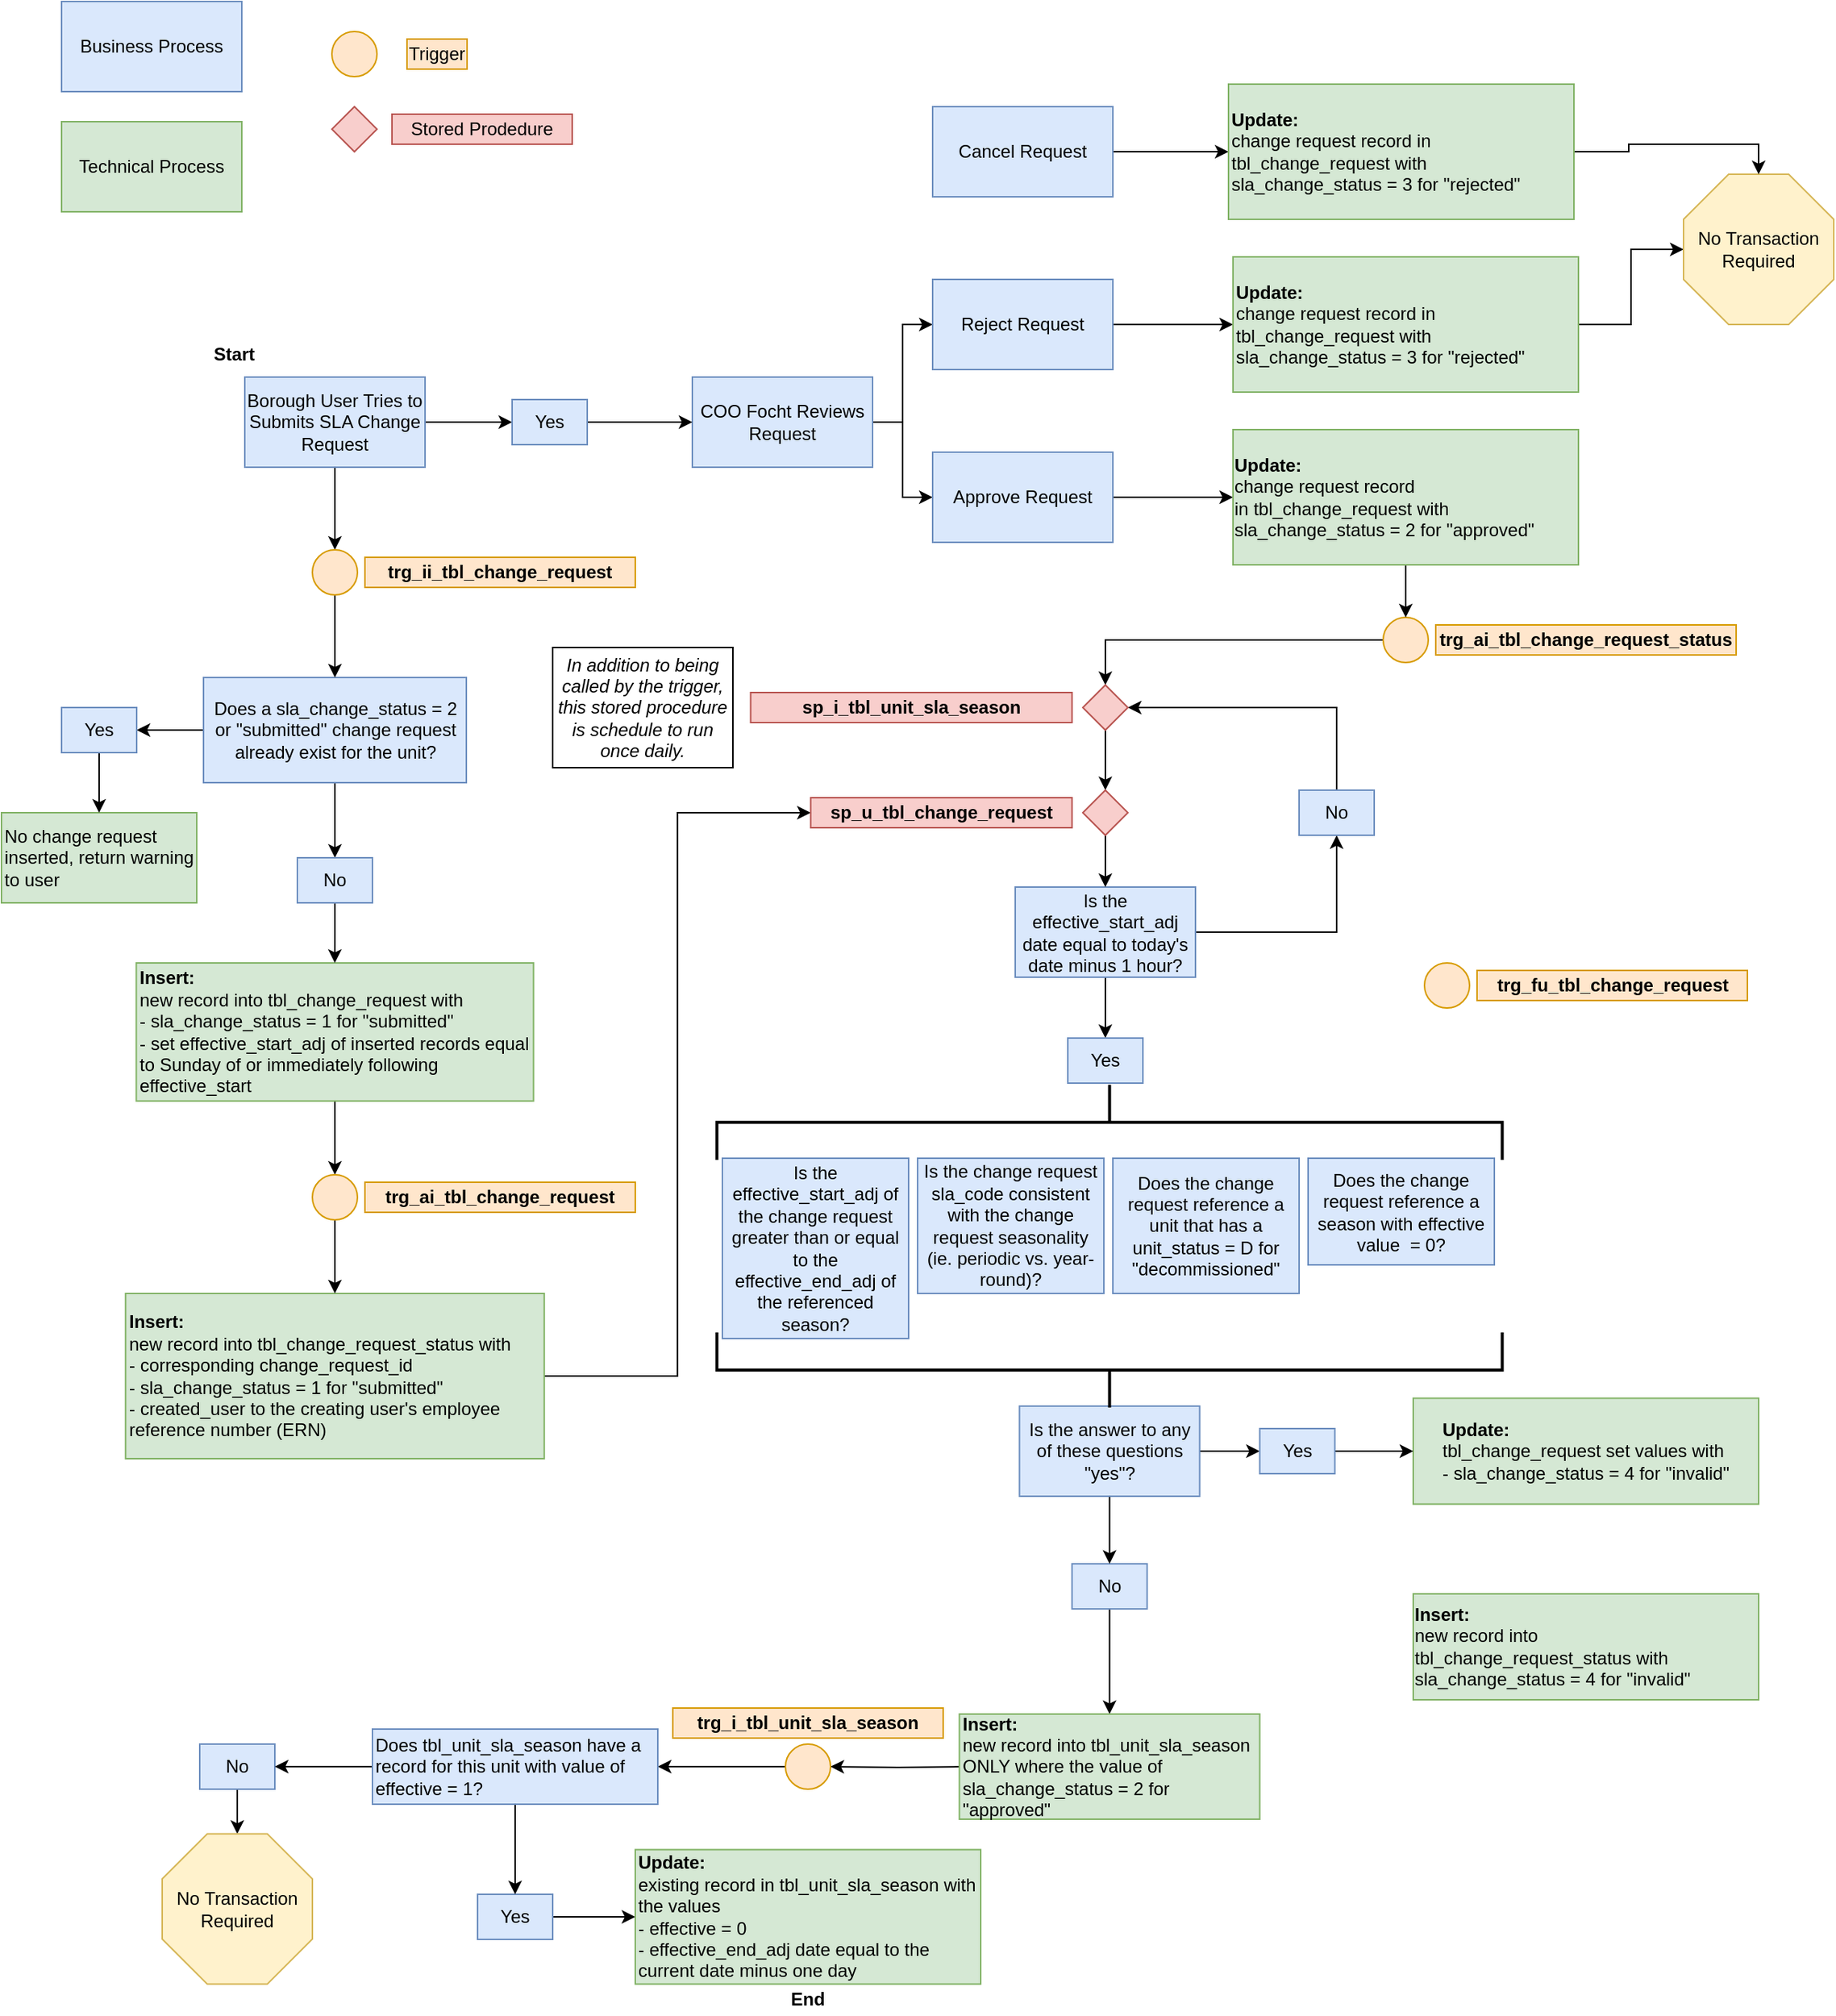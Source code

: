 <mxfile version="13.6.6" type="github">
  <diagram id="APbCHEt9h7LmyBrYfhhx" name="Page-1">
    <mxGraphModel dx="2035" dy="662" grid="1" gridSize="10" guides="1" tooltips="1" connect="1" arrows="1" fold="1" page="1" pageScale="1" pageWidth="850" pageHeight="1100" math="0" shadow="0">
      <root>
        <mxCell id="0" />
        <mxCell id="1" parent="0" />
        <mxCell id="TYA-corCzER_tpGZpnsk-2" value="Business Process" style="rounded=0;whiteSpace=wrap;html=1;fillColor=#dae8fc;strokeColor=#6c8ebf;" parent="1" vertex="1">
          <mxGeometry x="20" y="20" width="120" height="60" as="geometry" />
        </mxCell>
        <mxCell id="TYA-corCzER_tpGZpnsk-3" value="Technical Process" style="rounded=0;whiteSpace=wrap;html=1;fillColor=#d5e8d4;strokeColor=#82b366;" parent="1" vertex="1">
          <mxGeometry x="20" y="100" width="120" height="60" as="geometry" />
        </mxCell>
        <mxCell id="TYA-corCzER_tpGZpnsk-4" value="" style="ellipse;whiteSpace=wrap;html=1;aspect=fixed;fillColor=#ffe6cc;strokeColor=#d79b00;" parent="1" vertex="1">
          <mxGeometry x="200" y="40" width="30" height="30" as="geometry" />
        </mxCell>
        <mxCell id="TYA-corCzER_tpGZpnsk-5" value="Trigger" style="text;html=1;strokeColor=#d79b00;fillColor=#ffe6cc;align=center;verticalAlign=middle;whiteSpace=wrap;rounded=0;" parent="1" vertex="1">
          <mxGeometry x="250" y="45" width="40" height="20" as="geometry" />
        </mxCell>
        <mxCell id="3o3nBdtsmn0ed2RaHUh7-13" value="" style="edgeStyle=orthogonalEdgeStyle;rounded=0;orthogonalLoop=1;jettySize=auto;html=1;" parent="1" source="TYA-corCzER_tpGZpnsk-7" target="e-__jFEW9f1SL3vXLQ8T-2" edge="1">
          <mxGeometry relative="1" as="geometry" />
        </mxCell>
        <mxCell id="HUFOrXZjp_os2G7rT3iw-18" style="edgeStyle=orthogonalEdgeStyle;rounded=0;orthogonalLoop=1;jettySize=auto;html=1;exitX=0.5;exitY=1;exitDx=0;exitDy=0;entryX=0.5;entryY=0;entryDx=0;entryDy=0;" edge="1" parent="1" source="TYA-corCzER_tpGZpnsk-7" target="HUFOrXZjp_os2G7rT3iw-16">
          <mxGeometry relative="1" as="geometry" />
        </mxCell>
        <mxCell id="TYA-corCzER_tpGZpnsk-7" value="Borough User Tries to Submits SLA Change Request" style="rounded=0;whiteSpace=wrap;html=1;fillColor=#dae8fc;strokeColor=#6c8ebf;" parent="1" vertex="1">
          <mxGeometry x="142.01" y="270" width="120" height="60" as="geometry" />
        </mxCell>
        <mxCell id="e-__jFEW9f1SL3vXLQ8T-6" style="edgeStyle=orthogonalEdgeStyle;rounded=0;orthogonalLoop=1;jettySize=auto;html=1;exitX=1;exitY=0.5;exitDx=0;exitDy=0;entryX=0;entryY=0.5;entryDx=0;entryDy=0;" parent="1" source="TYA-corCzER_tpGZpnsk-9" target="TYA-corCzER_tpGZpnsk-11" edge="1">
          <mxGeometry relative="1" as="geometry" />
        </mxCell>
        <mxCell id="e-__jFEW9f1SL3vXLQ8T-7" style="edgeStyle=orthogonalEdgeStyle;rounded=0;orthogonalLoop=1;jettySize=auto;html=1;exitX=1;exitY=0.5;exitDx=0;exitDy=0;entryX=0;entryY=0.5;entryDx=0;entryDy=0;" parent="1" source="TYA-corCzER_tpGZpnsk-9" target="TYA-corCzER_tpGZpnsk-14" edge="1">
          <mxGeometry relative="1" as="geometry" />
        </mxCell>
        <mxCell id="TYA-corCzER_tpGZpnsk-9" value="COO Focht Reviews Request" style="rounded=0;whiteSpace=wrap;html=1;fillColor=#dae8fc;strokeColor=#6c8ebf;" parent="1" vertex="1">
          <mxGeometry x="440" y="270" width="120" height="60" as="geometry" />
        </mxCell>
        <mxCell id="HUFOrXZjp_os2G7rT3iw-30" style="edgeStyle=orthogonalEdgeStyle;rounded=0;orthogonalLoop=1;jettySize=auto;html=1;exitX=0.5;exitY=1;exitDx=0;exitDy=0;entryX=0.5;entryY=0;entryDx=0;entryDy=0;" edge="1" parent="1" source="TYA-corCzER_tpGZpnsk-22" target="HUFOrXZjp_os2G7rT3iw-29">
          <mxGeometry relative="1" as="geometry" />
        </mxCell>
        <mxCell id="TYA-corCzER_tpGZpnsk-22" value="Insert:&lt;br&gt;&lt;span style=&quot;font-weight: normal&quot;&gt;new record into tbl_change_request with&lt;br&gt;- sla_change_status = 1 for &quot;submitted&quot;&lt;br&gt;-&amp;nbsp;&lt;/span&gt;&lt;span style=&quot;font-weight: 400&quot;&gt;set effective_start_adj of inserted records equal to Sunday of or immediately following effective_start&lt;/span&gt;&lt;span style=&quot;font-weight: normal&quot;&gt;&lt;br&gt;&lt;/span&gt;" style="rounded=0;whiteSpace=wrap;html=1;fillColor=#d5e8d4;strokeColor=#82b366;fontStyle=1;align=left;" parent="1" vertex="1">
          <mxGeometry x="69.74" y="660" width="264.51" height="91.9" as="geometry" />
        </mxCell>
        <mxCell id="HUFOrXZjp_os2G7rT3iw-40" style="edgeStyle=orthogonalEdgeStyle;rounded=0;orthogonalLoop=1;jettySize=auto;html=1;exitX=1;exitY=0.5;exitDx=0;exitDy=0;entryX=0;entryY=0.5;entryDx=0;entryDy=0;" edge="1" parent="1" source="TYA-corCzER_tpGZpnsk-24" target="XjfmwIq85a9qO-nbTn4X-9">
          <mxGeometry relative="1" as="geometry" />
        </mxCell>
        <mxCell id="TYA-corCzER_tpGZpnsk-24" value="Insert:&lt;br&gt;&lt;span style=&quot;font-weight: normal&quot;&gt;new record into tbl_change_request_status with&lt;br&gt;- corresponding change_request_id&amp;nbsp;&amp;nbsp;&lt;/span&gt;&lt;br&gt;&lt;span style=&quot;font-weight: normal&quot;&gt;- sla_change_status = 1 for &quot;submitted&quot;&lt;/span&gt;&lt;br&gt;&lt;span style=&quot;font-weight: normal&quot;&gt;- created_user to the&amp;nbsp;&lt;/span&gt;&lt;span style=&quot;font-weight: 400&quot;&gt;creating user&#39;s employee reference number (ERN)&lt;/span&gt;&lt;span style=&quot;font-weight: normal&quot;&gt;&lt;br&gt;&lt;/span&gt;" style="rounded=0;whiteSpace=wrap;html=1;fillColor=#d5e8d4;strokeColor=#82b366;fontStyle=1;align=left;" parent="1" vertex="1">
          <mxGeometry x="62.62" y="880" width="278.75" height="110" as="geometry" />
        </mxCell>
        <mxCell id="TYA-corCzER_tpGZpnsk-18" value="" style="edgeStyle=orthogonalEdgeStyle;rounded=0;orthogonalLoop=1;jettySize=auto;html=1;" parent="1" source="TYA-corCzER_tpGZpnsk-11" target="TYA-corCzER_tpGZpnsk-17" edge="1">
          <mxGeometry relative="1" as="geometry" />
        </mxCell>
        <mxCell id="TYA-corCzER_tpGZpnsk-11" value="Reject Request" style="rounded=0;whiteSpace=wrap;html=1;fillColor=#dae8fc;strokeColor=#6c8ebf;" parent="1" vertex="1">
          <mxGeometry x="600" y="205" width="120" height="60" as="geometry" />
        </mxCell>
        <mxCell id="utrAC_NS1D6aVvXHYf-W-10" style="edgeStyle=orthogonalEdgeStyle;rounded=0;orthogonalLoop=1;jettySize=auto;html=1;exitX=1;exitY=0.5;exitDx=0;exitDy=0;entryX=0;entryY=0.5;entryDx=0;entryDy=0;entryPerimeter=0;" parent="1" source="TYA-corCzER_tpGZpnsk-17" target="utrAC_NS1D6aVvXHYf-W-9" edge="1">
          <mxGeometry relative="1" as="geometry" />
        </mxCell>
        <mxCell id="TYA-corCzER_tpGZpnsk-17" value="&lt;div&gt;&lt;span&gt;&lt;b&gt;Update:&lt;/b&gt;&lt;/span&gt;&lt;/div&gt;&lt;div&gt;&lt;span&gt;change request record in tbl_change_request with sla_change_status = 3 for &quot;rejected&quot;&lt;/span&gt;&lt;/div&gt;" style="rounded=0;whiteSpace=wrap;html=1;fillColor=#d5e8d4;strokeColor=#82b366;align=left;" parent="1" vertex="1">
          <mxGeometry x="800" y="190" width="230" height="90" as="geometry" />
        </mxCell>
        <mxCell id="utrAC_NS1D6aVvXHYf-W-8" style="edgeStyle=orthogonalEdgeStyle;rounded=0;orthogonalLoop=1;jettySize=auto;html=1;exitX=1;exitY=0.5;exitDx=0;exitDy=0;" parent="1" source="TYA-corCzER_tpGZpnsk-14" target="utrAC_NS1D6aVvXHYf-W-7" edge="1">
          <mxGeometry relative="1" as="geometry" />
        </mxCell>
        <mxCell id="TYA-corCzER_tpGZpnsk-14" value="Approve Request" style="rounded=0;whiteSpace=wrap;html=1;fillColor=#dae8fc;strokeColor=#6c8ebf;" parent="1" vertex="1">
          <mxGeometry x="600" y="320" width="120" height="60" as="geometry" />
        </mxCell>
        <mxCell id="3o3nBdtsmn0ed2RaHUh7-10" value="" style="edgeStyle=orthogonalEdgeStyle;rounded=0;orthogonalLoop=1;jettySize=auto;html=1;" parent="1" source="TYA-corCzER_tpGZpnsk-32" target="3o3nBdtsmn0ed2RaHUh7-9" edge="1">
          <mxGeometry relative="1" as="geometry" />
        </mxCell>
        <mxCell id="HUFOrXZjp_os2G7rT3iw-37" style="edgeStyle=orthogonalEdgeStyle;rounded=0;orthogonalLoop=1;jettySize=auto;html=1;exitX=1;exitY=0.5;exitDx=0;exitDy=0;entryX=0.5;entryY=1;entryDx=0;entryDy=0;" edge="1" parent="1" source="TYA-corCzER_tpGZpnsk-32" target="TYA-corCzER_tpGZpnsk-39">
          <mxGeometry relative="1" as="geometry" />
        </mxCell>
        <mxCell id="TYA-corCzER_tpGZpnsk-32" value="Is the effective_start_adj date equal to today&#39;s date minus 1 hour?" style="rounded=0;whiteSpace=wrap;html=1;fillColor=#dae8fc;strokeColor=#6c8ebf;" parent="1" vertex="1">
          <mxGeometry x="655" y="609.5" width="120" height="60" as="geometry" />
        </mxCell>
        <mxCell id="HUFOrXZjp_os2G7rT3iw-38" style="edgeStyle=orthogonalEdgeStyle;rounded=0;orthogonalLoop=1;jettySize=auto;html=1;exitX=0.5;exitY=0;exitDx=0;exitDy=0;entryX=1;entryY=0.5;entryDx=0;entryDy=0;" edge="1" parent="1" source="TYA-corCzER_tpGZpnsk-39" target="TYA-corCzER_tpGZpnsk-46">
          <mxGeometry relative="1" as="geometry" />
        </mxCell>
        <mxCell id="TYA-corCzER_tpGZpnsk-39" value="No" style="rounded=0;whiteSpace=wrap;html=1;fillColor=#dae8fc;strokeColor=#6c8ebf;" parent="1" vertex="1">
          <mxGeometry x="844" y="545" width="50" height="30" as="geometry" />
        </mxCell>
        <mxCell id="TYA-corCzER_tpGZpnsk-21" style="edgeStyle=orthogonalEdgeStyle;rounded=0;orthogonalLoop=1;jettySize=auto;html=1;exitX=0.5;exitY=1;exitDx=0;exitDy=0;" parent="1" source="TYA-corCzER_tpGZpnsk-17" target="TYA-corCzER_tpGZpnsk-17" edge="1">
          <mxGeometry relative="1" as="geometry" />
        </mxCell>
        <mxCell id="TYA-corCzER_tpGZpnsk-28" value="&lt;b&gt;trg_fu_tbl_change_request&lt;/b&gt;" style="text;html=1;strokeColor=#d79b00;fillColor=#ffe6cc;align=center;verticalAlign=middle;whiteSpace=wrap;rounded=0;" parent="1" vertex="1">
          <mxGeometry x="962.5" y="665" width="180" height="20" as="geometry" />
        </mxCell>
        <mxCell id="TYA-corCzER_tpGZpnsk-44" value="" style="rhombus;whiteSpace=wrap;html=1;align=left;fillColor=#f8cecc;strokeColor=#b85450;" parent="1" vertex="1">
          <mxGeometry x="200" y="90" width="30" height="30" as="geometry" />
        </mxCell>
        <mxCell id="TYA-corCzER_tpGZpnsk-45" value="Stored Prodedure" style="text;html=1;strokeColor=#b85450;fillColor=#f8cecc;align=center;verticalAlign=middle;whiteSpace=wrap;rounded=0;" parent="1" vertex="1">
          <mxGeometry x="240" y="95" width="120" height="20" as="geometry" />
        </mxCell>
        <mxCell id="TYA-corCzER_tpGZpnsk-27" value="" style="ellipse;whiteSpace=wrap;html=1;aspect=fixed;fillColor=#ffe6cc;strokeColor=#d79b00;" parent="1" vertex="1">
          <mxGeometry x="927.5" y="660" width="30" height="30" as="geometry" />
        </mxCell>
        <mxCell id="TYA-corCzER_tpGZpnsk-48" value="&lt;b&gt;sp_i_tbl_unit_sla_season&lt;br&gt;&lt;/b&gt;" style="text;html=1;strokeColor=#b85450;fillColor=#f8cecc;align=center;verticalAlign=middle;whiteSpace=wrap;rounded=0;" parent="1" vertex="1">
          <mxGeometry x="478.8" y="480" width="214" height="20" as="geometry" />
        </mxCell>
        <mxCell id="Xcc2Si-ru2YFNp3SEIyi-4" style="edgeStyle=orthogonalEdgeStyle;rounded=0;orthogonalLoop=1;jettySize=auto;html=1;exitX=0;exitY=0.5;exitDx=0;exitDy=0;entryX=1;entryY=0.5;entryDx=0;entryDy=0;" parent="1" target="TYA-corCzER_tpGZpnsk-67" edge="1">
          <mxGeometry relative="1" as="geometry">
            <mxPoint x="622" y="1195" as="sourcePoint" />
          </mxGeometry>
        </mxCell>
        <mxCell id="Xcc2Si-ru2YFNp3SEIyi-15" style="edgeStyle=orthogonalEdgeStyle;rounded=0;orthogonalLoop=1;jettySize=auto;html=1;exitX=0.5;exitY=1;exitDx=0;exitDy=0;entryX=0;entryY=0.5;entryDx=0;entryDy=0;entryPerimeter=0;" parent="1" source="TYA-corCzER_tpGZpnsk-62" target="Xcc2Si-ru2YFNp3SEIyi-3" edge="1">
          <mxGeometry relative="1" as="geometry" />
        </mxCell>
        <mxCell id="TYA-corCzER_tpGZpnsk-62" value="&lt;span style=&quot;font-weight: normal&quot;&gt;No&lt;/span&gt;" style="rounded=0;whiteSpace=wrap;html=1;fillColor=#dae8fc;strokeColor=#6c8ebf;fontStyle=1;align=center;" parent="1" vertex="1">
          <mxGeometry x="112" y="1180" width="50" height="30" as="geometry" />
        </mxCell>
        <mxCell id="Xcc2Si-ru2YFNp3SEIyi-11" style="edgeStyle=orthogonalEdgeStyle;rounded=0;orthogonalLoop=1;jettySize=auto;html=1;exitX=1;exitY=0.5;exitDx=0;exitDy=0;entryX=0;entryY=0.5;entryDx=0;entryDy=0;" parent="1" source="TYA-corCzER_tpGZpnsk-64" target="TYA-corCzER_tpGZpnsk-73" edge="1">
          <mxGeometry relative="1" as="geometry" />
        </mxCell>
        <mxCell id="TYA-corCzER_tpGZpnsk-64" value="&lt;span style=&quot;font-weight: normal&quot;&gt;Yes&lt;/span&gt;" style="rounded=0;whiteSpace=wrap;html=1;fillColor=#dae8fc;strokeColor=#6c8ebf;fontStyle=1;align=center;" parent="1" vertex="1">
          <mxGeometry x="297" y="1280" width="50" height="30" as="geometry" />
        </mxCell>
        <mxCell id="HUFOrXZjp_os2G7rT3iw-39" style="edgeStyle=orthogonalEdgeStyle;rounded=0;orthogonalLoop=1;jettySize=auto;html=1;exitX=0;exitY=0.5;exitDx=0;exitDy=0;entryX=0.5;entryY=0;entryDx=0;entryDy=0;" edge="1" parent="1" source="TYA-corCzER_tpGZpnsk-53" target="TYA-corCzER_tpGZpnsk-46">
          <mxGeometry relative="1" as="geometry" />
        </mxCell>
        <mxCell id="TYA-corCzER_tpGZpnsk-53" value="" style="ellipse;whiteSpace=wrap;html=1;aspect=fixed;fillColor=#ffe6cc;strokeColor=#d79b00;" parent="1" vertex="1">
          <mxGeometry x="900" y="430" width="30" height="30" as="geometry" />
        </mxCell>
        <mxCell id="TYA-corCzER_tpGZpnsk-55" value="&lt;b&gt;trg_ai_tbl_change_request_status&lt;/b&gt;" style="text;html=1;strokeColor=#d79b00;fillColor=#ffe6cc;align=center;verticalAlign=middle;whiteSpace=wrap;rounded=0;" parent="1" vertex="1">
          <mxGeometry x="935" y="435" width="200" height="20" as="geometry" />
        </mxCell>
        <mxCell id="Xcc2Si-ru2YFNp3SEIyi-6" style="edgeStyle=orthogonalEdgeStyle;rounded=0;orthogonalLoop=1;jettySize=auto;html=1;exitX=0;exitY=0.5;exitDx=0;exitDy=0;" parent="1" source="TYA-corCzER_tpGZpnsk-67" target="Xcc2Si-ru2YFNp3SEIyi-5" edge="1">
          <mxGeometry relative="1" as="geometry" />
        </mxCell>
        <mxCell id="TYA-corCzER_tpGZpnsk-67" value="" style="ellipse;whiteSpace=wrap;html=1;aspect=fixed;fillColor=#ffe6cc;strokeColor=#d79b00;" parent="1" vertex="1">
          <mxGeometry x="502" y="1180" width="30" height="30" as="geometry" />
        </mxCell>
        <mxCell id="TYA-corCzER_tpGZpnsk-68" value="&lt;b&gt;trg_i_tbl_unit_sla_season&lt;/b&gt;" style="text;html=1;strokeColor=#d79b00;fillColor=#ffe6cc;align=center;verticalAlign=middle;whiteSpace=wrap;rounded=0;" parent="1" vertex="1">
          <mxGeometry x="427" y="1156" width="180" height="20" as="geometry" />
        </mxCell>
        <mxCell id="TYA-corCzER_tpGZpnsk-73" value="Update:&lt;br&gt;&lt;span style=&quot;font-weight: normal&quot;&gt;existing record in tbl_unit_sla_season with the values&lt;/span&gt;&lt;br&gt;&lt;span style=&quot;font-weight: normal&quot;&gt;- effective = 0&lt;br&gt;- effective_end_adj date equal to the current date minus one day&lt;br&gt;&lt;/span&gt;" style="rounded=0;whiteSpace=wrap;html=1;fillColor=#d5e8d4;strokeColor=#82b366;fontStyle=1;align=left;" parent="1" vertex="1">
          <mxGeometry x="402" y="1250.25" width="230" height="89.5" as="geometry" />
        </mxCell>
        <mxCell id="XjfmwIq85a9qO-nbTn4X-13" value="" style="edgeStyle=orthogonalEdgeStyle;rounded=0;orthogonalLoop=1;jettySize=auto;html=1;" parent="1" source="TYA-corCzER_tpGZpnsk-46" target="XjfmwIq85a9qO-nbTn4X-8" edge="1">
          <mxGeometry relative="1" as="geometry" />
        </mxCell>
        <mxCell id="TYA-corCzER_tpGZpnsk-46" value="" style="rhombus;whiteSpace=wrap;html=1;align=left;fillColor=#f8cecc;strokeColor=#b85450;" parent="1" vertex="1">
          <mxGeometry x="700" y="475" width="30" height="30" as="geometry" />
        </mxCell>
        <mxCell id="utrAC_NS1D6aVvXHYf-W-13" style="edgeStyle=orthogonalEdgeStyle;rounded=0;orthogonalLoop=1;jettySize=auto;html=1;exitX=0.5;exitY=1;exitDx=0;exitDy=0;entryX=0.5;entryY=0;entryDx=0;entryDy=0;" parent="1" source="utrAC_NS1D6aVvXHYf-W-7" target="TYA-corCzER_tpGZpnsk-53" edge="1">
          <mxGeometry relative="1" as="geometry" />
        </mxCell>
        <mxCell id="utrAC_NS1D6aVvXHYf-W-7" value="&lt;div style=&quot;text-align: left&quot;&gt;&lt;b&gt;Update:&lt;/b&gt;&lt;/div&gt;&lt;div style=&quot;text-align: left&quot;&gt;&lt;span&gt;change request record in&lt;/span&gt;&lt;span&gt;&amp;nbsp;&lt;/span&gt;&lt;span&gt;tbl_change_request with sla_change_status = 2 for &quot;approved&quot;&lt;/span&gt;&lt;br&gt;&lt;/div&gt;" style="rounded=0;whiteSpace=wrap;html=1;fillColor=#d5e8d4;strokeColor=#82b366;" parent="1" vertex="1">
          <mxGeometry x="800" y="305" width="230" height="90" as="geometry" />
        </mxCell>
        <mxCell id="utrAC_NS1D6aVvXHYf-W-9" value="No Transaction Required" style="whiteSpace=wrap;html=1;shape=mxgraph.basic.octagon2;align=center;verticalAlign=middle;dx=15;fillColor=#fff2cc;strokeColor=#d6b656;" parent="1" vertex="1">
          <mxGeometry x="1100" y="135" width="100" height="100" as="geometry" />
        </mxCell>
        <mxCell id="utrAC_NS1D6aVvXHYf-W-27" value="&lt;i&gt;In addition to being called by the trigger, this stored procedure is schedule to run once daily.&lt;/i&gt;" style="rounded=0;whiteSpace=wrap;html=1;" parent="1" vertex="1">
          <mxGeometry x="347" y="450" width="120" height="80" as="geometry" />
        </mxCell>
        <mxCell id="Xcc2Si-ru2YFNp3SEIyi-3" value="No Transaction Required" style="whiteSpace=wrap;html=1;shape=mxgraph.basic.octagon2;align=center;verticalAlign=middle;dx=15;fillColor=#fff2cc;strokeColor=#d6b656;direction=south;" parent="1" vertex="1">
          <mxGeometry x="87" y="1239.75" width="100" height="100" as="geometry" />
        </mxCell>
        <mxCell id="Xcc2Si-ru2YFNp3SEIyi-10" style="edgeStyle=orthogonalEdgeStyle;rounded=0;orthogonalLoop=1;jettySize=auto;html=1;exitX=0.5;exitY=1;exitDx=0;exitDy=0;entryX=0.5;entryY=0;entryDx=0;entryDy=0;" parent="1" source="Xcc2Si-ru2YFNp3SEIyi-5" target="TYA-corCzER_tpGZpnsk-64" edge="1">
          <mxGeometry relative="1" as="geometry" />
        </mxCell>
        <mxCell id="Xcc2Si-ru2YFNp3SEIyi-13" style="edgeStyle=orthogonalEdgeStyle;rounded=0;orthogonalLoop=1;jettySize=auto;html=1;exitX=0;exitY=0.5;exitDx=0;exitDy=0;entryX=1;entryY=0.5;entryDx=0;entryDy=0;" parent="1" source="Xcc2Si-ru2YFNp3SEIyi-5" target="TYA-corCzER_tpGZpnsk-62" edge="1">
          <mxGeometry relative="1" as="geometry" />
        </mxCell>
        <mxCell id="Xcc2Si-ru2YFNp3SEIyi-5" value="&lt;span style=&quot;font-weight: 400 ; text-align: center&quot;&gt;Does tbl_unit_sla_season have a record for this unit with value of effective = 1?&lt;/span&gt;" style="rounded=0;whiteSpace=wrap;html=1;fillColor=#dae8fc;strokeColor=#6c8ebf;fontStyle=1;align=left;" parent="1" vertex="1">
          <mxGeometry x="227" y="1170" width="190" height="50" as="geometry" />
        </mxCell>
        <mxCell id="Xcc2Si-ru2YFNp3SEIyi-16" value="&lt;b&gt;End&lt;/b&gt;" style="text;html=1;strokeColor=none;fillColor=none;align=center;verticalAlign=middle;whiteSpace=wrap;rounded=0;" parent="1" vertex="1">
          <mxGeometry x="497" y="1340" width="40" height="20" as="geometry" />
        </mxCell>
        <mxCell id="e-__jFEW9f1SL3vXLQ8T-5" style="edgeStyle=orthogonalEdgeStyle;rounded=0;orthogonalLoop=1;jettySize=auto;html=1;exitX=1;exitY=0.5;exitDx=0;exitDy=0;entryX=0;entryY=0.5;entryDx=0;entryDy=0;" parent="1" source="e-__jFEW9f1SL3vXLQ8T-2" target="TYA-corCzER_tpGZpnsk-9" edge="1">
          <mxGeometry relative="1" as="geometry" />
        </mxCell>
        <mxCell id="e-__jFEW9f1SL3vXLQ8T-2" value="Yes" style="rounded=0;whiteSpace=wrap;html=1;fillColor=#dae8fc;strokeColor=#6c8ebf;" parent="1" vertex="1">
          <mxGeometry x="320" y="285" width="50" height="30" as="geometry" />
        </mxCell>
        <mxCell id="e-__jFEW9f1SL3vXLQ8T-8" value="&lt;div style=&quot;text-align: left&quot;&gt;&lt;b&gt;Update:&lt;/b&gt;&lt;/div&gt;&lt;div style=&quot;text-align: left&quot;&gt;&lt;span&gt;tbl_change_request set values with&amp;nbsp;&lt;/span&gt;&lt;/div&gt;&lt;div style=&quot;text-align: left&quot;&gt;&lt;span&gt;- sla_change_status = 4 for &quot;invalid&quot;&lt;/span&gt;&lt;/div&gt;" style="rounded=0;whiteSpace=wrap;html=1;fillColor=#d5e8d4;strokeColor=#82b366;" parent="1" vertex="1">
          <mxGeometry x="920" y="949.75" width="230" height="70.5" as="geometry" />
        </mxCell>
        <mxCell id="3o3nBdtsmn0ed2RaHUh7-16" style="edgeStyle=orthogonalEdgeStyle;rounded=0;orthogonalLoop=1;jettySize=auto;html=1;" parent="1" source="e-__jFEW9f1SL3vXLQ8T-9" target="3o3nBdtsmn0ed2RaHUh7-15" edge="1">
          <mxGeometry relative="1" as="geometry" />
        </mxCell>
        <mxCell id="e-__jFEW9f1SL3vXLQ8T-9" value="No" style="rounded=0;whiteSpace=wrap;html=1;fillColor=#dae8fc;strokeColor=#6c8ebf;" parent="1" vertex="1">
          <mxGeometry x="692.8" y="1060" width="50" height="30" as="geometry" />
        </mxCell>
        <mxCell id="XjfmwIq85a9qO-nbTn4X-1" value="&lt;b&gt;Start&lt;br&gt;&lt;/b&gt;" style="text;html=1;strokeColor=none;fillColor=none;align=center;verticalAlign=middle;whiteSpace=wrap;rounded=0;" parent="1" vertex="1">
          <mxGeometry x="115" y="245" width="40" height="20" as="geometry" />
        </mxCell>
        <mxCell id="3o3nBdtsmn0ed2RaHUh7-7" style="edgeStyle=orthogonalEdgeStyle;rounded=0;orthogonalLoop=1;jettySize=auto;html=1;exitX=0.5;exitY=1;exitDx=0;exitDy=0;entryX=0.5;entryY=0;entryDx=0;entryDy=0;" parent="1" source="XjfmwIq85a9qO-nbTn4X-8" target="TYA-corCzER_tpGZpnsk-32" edge="1">
          <mxGeometry relative="1" as="geometry" />
        </mxCell>
        <mxCell id="XjfmwIq85a9qO-nbTn4X-8" value="" style="rhombus;whiteSpace=wrap;html=1;align=left;fillColor=#f8cecc;strokeColor=#b85450;" parent="1" vertex="1">
          <mxGeometry x="700" y="545" width="30" height="30" as="geometry" />
        </mxCell>
        <mxCell id="XjfmwIq85a9qO-nbTn4X-9" value="&lt;b&gt;sp_u_tbl_change_request&lt;br&gt;&lt;/b&gt;" style="text;html=1;strokeColor=#b85450;fillColor=#f8cecc;align=center;verticalAlign=middle;whiteSpace=wrap;rounded=0;" parent="1" vertex="1">
          <mxGeometry x="518.8" y="550" width="174" height="20" as="geometry" />
        </mxCell>
        <mxCell id="XjfmwIq85a9qO-nbTn4X-15" value="Does the change request reference a season with effective value&amp;nbsp; = 0?" style="rounded=0;whiteSpace=wrap;html=1;fillColor=#dae8fc;strokeColor=#6c8ebf;" parent="1" vertex="1">
          <mxGeometry x="850" y="790" width="124" height="71" as="geometry" />
        </mxCell>
        <mxCell id="XjfmwIq85a9qO-nbTn4X-20" value="Is the change request sla_code consistent with the change request seasonality (ie. periodic vs. year-round)?" style="rounded=0;whiteSpace=wrap;html=1;fillColor=#dae8fc;strokeColor=#6c8ebf;" parent="1" vertex="1">
          <mxGeometry x="590" y="790" width="124" height="90" as="geometry" />
        </mxCell>
        <mxCell id="XjfmwIq85a9qO-nbTn4X-22" value="Does the change request reference a unit that has a unit_status = D for &quot;decommissioned&quot;" style="rounded=0;whiteSpace=wrap;html=1;fillColor=#dae8fc;strokeColor=#6c8ebf;" parent="1" vertex="1">
          <mxGeometry x="720" y="790" width="124" height="90" as="geometry" />
        </mxCell>
        <mxCell id="XjfmwIq85a9qO-nbTn4X-24" value="Is the effective_start_adj of the change request greater than or equal to the effective_end_adj of the referenced season?" style="rounded=0;whiteSpace=wrap;html=1;fillColor=#dae8fc;strokeColor=#6c8ebf;" parent="1" vertex="1">
          <mxGeometry x="460" y="790" width="124" height="120" as="geometry" />
        </mxCell>
        <mxCell id="3o3nBdtsmn0ed2RaHUh7-12" value="" style="edgeStyle=orthogonalEdgeStyle;rounded=0;orthogonalLoop=1;jettySize=auto;html=1;" parent="1" source="3o3nBdtsmn0ed2RaHUh7-1" target="e-__jFEW9f1SL3vXLQ8T-9" edge="1">
          <mxGeometry relative="1" as="geometry" />
        </mxCell>
        <mxCell id="3o3nBdtsmn0ed2RaHUh7-18" style="edgeStyle=orthogonalEdgeStyle;rounded=0;orthogonalLoop=1;jettySize=auto;html=1;exitX=1;exitY=0.5;exitDx=0;exitDy=0;" parent="1" source="3o3nBdtsmn0ed2RaHUh7-1" target="3o3nBdtsmn0ed2RaHUh7-17" edge="1">
          <mxGeometry relative="1" as="geometry" />
        </mxCell>
        <mxCell id="3o3nBdtsmn0ed2RaHUh7-1" value="Is the answer to any of these questions &quot;yes&quot;?" style="rounded=0;whiteSpace=wrap;html=1;fillColor=#dae8fc;strokeColor=#6c8ebf;" parent="1" vertex="1">
          <mxGeometry x="657.8" y="955" width="120" height="60" as="geometry" />
        </mxCell>
        <mxCell id="3o3nBdtsmn0ed2RaHUh7-2" value="" style="strokeWidth=2;html=1;shape=mxgraph.flowchart.annotation_2;align=left;labelPosition=right;pointerEvents=1;fillColor=#FF0000;gradientColor=none;rotation=90;" parent="1" vertex="1">
          <mxGeometry x="692.8" y="504.67" width="50" height="522.93" as="geometry" />
        </mxCell>
        <mxCell id="3o3nBdtsmn0ed2RaHUh7-9" value="Yes" style="rounded=0;whiteSpace=wrap;html=1;fillColor=#dae8fc;strokeColor=#6c8ebf;" parent="1" vertex="1">
          <mxGeometry x="690" y="710" width="50" height="30" as="geometry" />
        </mxCell>
        <mxCell id="3o3nBdtsmn0ed2RaHUh7-11" value="" style="strokeWidth=2;html=1;shape=mxgraph.flowchart.annotation_2;align=left;labelPosition=right;pointerEvents=1;fillColor=#FF0000;gradientColor=none;rotation=-90;" parent="1" vertex="1">
          <mxGeometry x="692.8" y="669.5" width="50" height="522.93" as="geometry" />
        </mxCell>
        <mxCell id="3o3nBdtsmn0ed2RaHUh7-15" value="Insert:&lt;br&gt;&lt;span style=&quot;font-weight: 400&quot;&gt;new record into tbl_unit_sla_season ONLY where the value of sla_change_status = 2 for &quot;approved&quot;&lt;/span&gt;" style="rounded=0;whiteSpace=wrap;html=1;fillColor=#d5e8d4;strokeColor=#82b366;fontStyle=1;align=left;" parent="1" vertex="1">
          <mxGeometry x="617.8" y="1160" width="200" height="70" as="geometry" />
        </mxCell>
        <mxCell id="3o3nBdtsmn0ed2RaHUh7-19" style="edgeStyle=orthogonalEdgeStyle;rounded=0;orthogonalLoop=1;jettySize=auto;html=1;exitX=1;exitY=0.5;exitDx=0;exitDy=0;entryX=0;entryY=0.5;entryDx=0;entryDy=0;" parent="1" source="3o3nBdtsmn0ed2RaHUh7-17" target="e-__jFEW9f1SL3vXLQ8T-8" edge="1">
          <mxGeometry relative="1" as="geometry" />
        </mxCell>
        <mxCell id="3o3nBdtsmn0ed2RaHUh7-17" value="Yes" style="rounded=0;whiteSpace=wrap;html=1;fillColor=#dae8fc;strokeColor=#6c8ebf;" parent="1" vertex="1">
          <mxGeometry x="817.8" y="970" width="50" height="30" as="geometry" />
        </mxCell>
        <mxCell id="HUFOrXZjp_os2G7rT3iw-1" value="&lt;b&gt;trg_ii_tbl_change_request&lt;/b&gt;" style="text;html=1;strokeColor=#d79b00;fillColor=#ffe6cc;align=center;verticalAlign=middle;whiteSpace=wrap;rounded=0;" vertex="1" parent="1">
          <mxGeometry x="222" y="390" width="180" height="20" as="geometry" />
        </mxCell>
        <mxCell id="HUFOrXZjp_os2G7rT3iw-22" value="" style="edgeStyle=orthogonalEdgeStyle;rounded=0;orthogonalLoop=1;jettySize=auto;html=1;" edge="1" parent="1" source="HUFOrXZjp_os2G7rT3iw-2" target="HUFOrXZjp_os2G7rT3iw-21">
          <mxGeometry relative="1" as="geometry" />
        </mxCell>
        <mxCell id="HUFOrXZjp_os2G7rT3iw-24" style="edgeStyle=orthogonalEdgeStyle;rounded=0;orthogonalLoop=1;jettySize=auto;html=1;exitX=0;exitY=0.5;exitDx=0;exitDy=0;entryX=1;entryY=0.5;entryDx=0;entryDy=0;" edge="1" parent="1" source="HUFOrXZjp_os2G7rT3iw-2" target="HUFOrXZjp_os2G7rT3iw-20">
          <mxGeometry relative="1" as="geometry" />
        </mxCell>
        <mxCell id="HUFOrXZjp_os2G7rT3iw-2" value="Does a sla_change_status = 2 or &quot;submitted&quot; change request already exist for the unit?" style="rounded=0;whiteSpace=wrap;html=1;fillColor=#dae8fc;strokeColor=#6c8ebf;" vertex="1" parent="1">
          <mxGeometry x="114.51" y="470" width="175" height="70" as="geometry" />
        </mxCell>
        <mxCell id="HUFOrXZjp_os2G7rT3iw-14" style="edgeStyle=orthogonalEdgeStyle;rounded=0;orthogonalLoop=1;jettySize=auto;html=1;exitX=1;exitY=0.5;exitDx=0;exitDy=0;entryX=0;entryY=0.5;entryDx=0;entryDy=0;" edge="1" parent="1" source="HUFOrXZjp_os2G7rT3iw-4" target="HUFOrXZjp_os2G7rT3iw-7">
          <mxGeometry relative="1" as="geometry" />
        </mxCell>
        <mxCell id="HUFOrXZjp_os2G7rT3iw-4" value="Cancel Request" style="rounded=0;whiteSpace=wrap;html=1;fillColor=#dae8fc;strokeColor=#6c8ebf;" vertex="1" parent="1">
          <mxGeometry x="600" y="90" width="120" height="60" as="geometry" />
        </mxCell>
        <mxCell id="HUFOrXZjp_os2G7rT3iw-13" style="edgeStyle=orthogonalEdgeStyle;rounded=0;orthogonalLoop=1;jettySize=auto;html=1;exitX=1;exitY=0.5;exitDx=0;exitDy=0;entryX=0.5;entryY=0;entryDx=0;entryDy=0;entryPerimeter=0;" edge="1" parent="1" source="HUFOrXZjp_os2G7rT3iw-7" target="utrAC_NS1D6aVvXHYf-W-9">
          <mxGeometry relative="1" as="geometry" />
        </mxCell>
        <mxCell id="HUFOrXZjp_os2G7rT3iw-7" value="&lt;div&gt;&lt;span&gt;&lt;b&gt;Update:&lt;/b&gt;&lt;/span&gt;&lt;/div&gt;&lt;div&gt;&lt;span&gt;change request record in tbl_change_request with sla_change_status = 3 for &quot;rejected&quot;&lt;/span&gt;&lt;/div&gt;" style="rounded=0;whiteSpace=wrap;html=1;fillColor=#d5e8d4;strokeColor=#82b366;align=left;" vertex="1" parent="1">
          <mxGeometry x="797" y="75" width="230" height="90" as="geometry" />
        </mxCell>
        <mxCell id="HUFOrXZjp_os2G7rT3iw-15" value="&lt;div&gt;&lt;span style=&quot;font-weight: normal&quot;&gt;No change request inserted, return warning to user&lt;/span&gt;&lt;/div&gt;" style="rounded=0;whiteSpace=wrap;html=1;fillColor=#d5e8d4;strokeColor=#82b366;align=left;fontStyle=1" vertex="1" parent="1">
          <mxGeometry x="-20" y="560" width="130" height="60" as="geometry" />
        </mxCell>
        <mxCell id="HUFOrXZjp_os2G7rT3iw-19" style="edgeStyle=orthogonalEdgeStyle;rounded=0;orthogonalLoop=1;jettySize=auto;html=1;exitX=0.5;exitY=1;exitDx=0;exitDy=0;entryX=0.5;entryY=0;entryDx=0;entryDy=0;" edge="1" parent="1" source="HUFOrXZjp_os2G7rT3iw-16" target="HUFOrXZjp_os2G7rT3iw-2">
          <mxGeometry relative="1" as="geometry" />
        </mxCell>
        <mxCell id="HUFOrXZjp_os2G7rT3iw-16" value="" style="ellipse;whiteSpace=wrap;html=1;aspect=fixed;fillColor=#ffe6cc;strokeColor=#d79b00;" vertex="1" parent="1">
          <mxGeometry x="187" y="385" width="30" height="30" as="geometry" />
        </mxCell>
        <mxCell id="HUFOrXZjp_os2G7rT3iw-25" style="edgeStyle=orthogonalEdgeStyle;rounded=0;orthogonalLoop=1;jettySize=auto;html=1;exitX=0.5;exitY=1;exitDx=0;exitDy=0;entryX=0.5;entryY=0;entryDx=0;entryDy=0;" edge="1" parent="1" source="HUFOrXZjp_os2G7rT3iw-20" target="HUFOrXZjp_os2G7rT3iw-15">
          <mxGeometry relative="1" as="geometry" />
        </mxCell>
        <mxCell id="HUFOrXZjp_os2G7rT3iw-20" value="Yes" style="rounded=0;whiteSpace=wrap;html=1;fillColor=#dae8fc;strokeColor=#6c8ebf;" vertex="1" parent="1">
          <mxGeometry x="20" y="490" width="50" height="30" as="geometry" />
        </mxCell>
        <mxCell id="HUFOrXZjp_os2G7rT3iw-23" value="" style="edgeStyle=orthogonalEdgeStyle;rounded=0;orthogonalLoop=1;jettySize=auto;html=1;" edge="1" parent="1" source="HUFOrXZjp_os2G7rT3iw-21" target="TYA-corCzER_tpGZpnsk-22">
          <mxGeometry relative="1" as="geometry" />
        </mxCell>
        <mxCell id="HUFOrXZjp_os2G7rT3iw-21" value="No" style="rounded=0;whiteSpace=wrap;html=1;fillColor=#dae8fc;strokeColor=#6c8ebf;" vertex="1" parent="1">
          <mxGeometry x="177" y="590" width="50" height="30" as="geometry" />
        </mxCell>
        <mxCell id="HUFOrXZjp_os2G7rT3iw-26" style="edgeStyle=orthogonalEdgeStyle;rounded=0;orthogonalLoop=1;jettySize=auto;html=1;exitX=0.5;exitY=1;exitDx=0;exitDy=0;" edge="1" parent="1" source="HUFOrXZjp_os2G7rT3iw-15" target="HUFOrXZjp_os2G7rT3iw-15">
          <mxGeometry relative="1" as="geometry" />
        </mxCell>
        <mxCell id="HUFOrXZjp_os2G7rT3iw-28" value="&lt;b&gt;trg_ai_tbl_change_request&lt;/b&gt;" style="text;html=1;strokeColor=#d79b00;fillColor=#ffe6cc;align=center;verticalAlign=middle;whiteSpace=wrap;rounded=0;" vertex="1" parent="1">
          <mxGeometry x="222" y="806" width="180" height="20" as="geometry" />
        </mxCell>
        <mxCell id="HUFOrXZjp_os2G7rT3iw-34" style="edgeStyle=orthogonalEdgeStyle;rounded=0;orthogonalLoop=1;jettySize=auto;html=1;exitX=0.5;exitY=1;exitDx=0;exitDy=0;entryX=0.5;entryY=0;entryDx=0;entryDy=0;" edge="1" parent="1" source="HUFOrXZjp_os2G7rT3iw-29" target="TYA-corCzER_tpGZpnsk-24">
          <mxGeometry relative="1" as="geometry" />
        </mxCell>
        <mxCell id="HUFOrXZjp_os2G7rT3iw-29" value="" style="ellipse;whiteSpace=wrap;html=1;aspect=fixed;fillColor=#ffe6cc;strokeColor=#d79b00;" vertex="1" parent="1">
          <mxGeometry x="187" y="801" width="30" height="30" as="geometry" />
        </mxCell>
        <mxCell id="HUFOrXZjp_os2G7rT3iw-31" style="edgeStyle=orthogonalEdgeStyle;rounded=0;orthogonalLoop=1;jettySize=auto;html=1;exitX=0.5;exitY=1;exitDx=0;exitDy=0;" edge="1" parent="1" source="HUFOrXZjp_os2G7rT3iw-29" target="HUFOrXZjp_os2G7rT3iw-29">
          <mxGeometry relative="1" as="geometry" />
        </mxCell>
        <mxCell id="HUFOrXZjp_os2G7rT3iw-41" value="&lt;div style=&quot;text-align: left&quot;&gt;&lt;span&gt;&lt;b&gt;Insert:&lt;/b&gt;&lt;/span&gt;&lt;/div&gt;&lt;div style=&quot;text-align: left&quot;&gt;&lt;span&gt;new record into tbl_change_request_status with sla_change_status = 4 for &quot;invalid&quot;&lt;/span&gt;&lt;/div&gt;" style="rounded=0;whiteSpace=wrap;html=1;fillColor=#d5e8d4;strokeColor=#82b366;" vertex="1" parent="1">
          <mxGeometry x="920" y="1080" width="230" height="70.5" as="geometry" />
        </mxCell>
      </root>
    </mxGraphModel>
  </diagram>
</mxfile>
